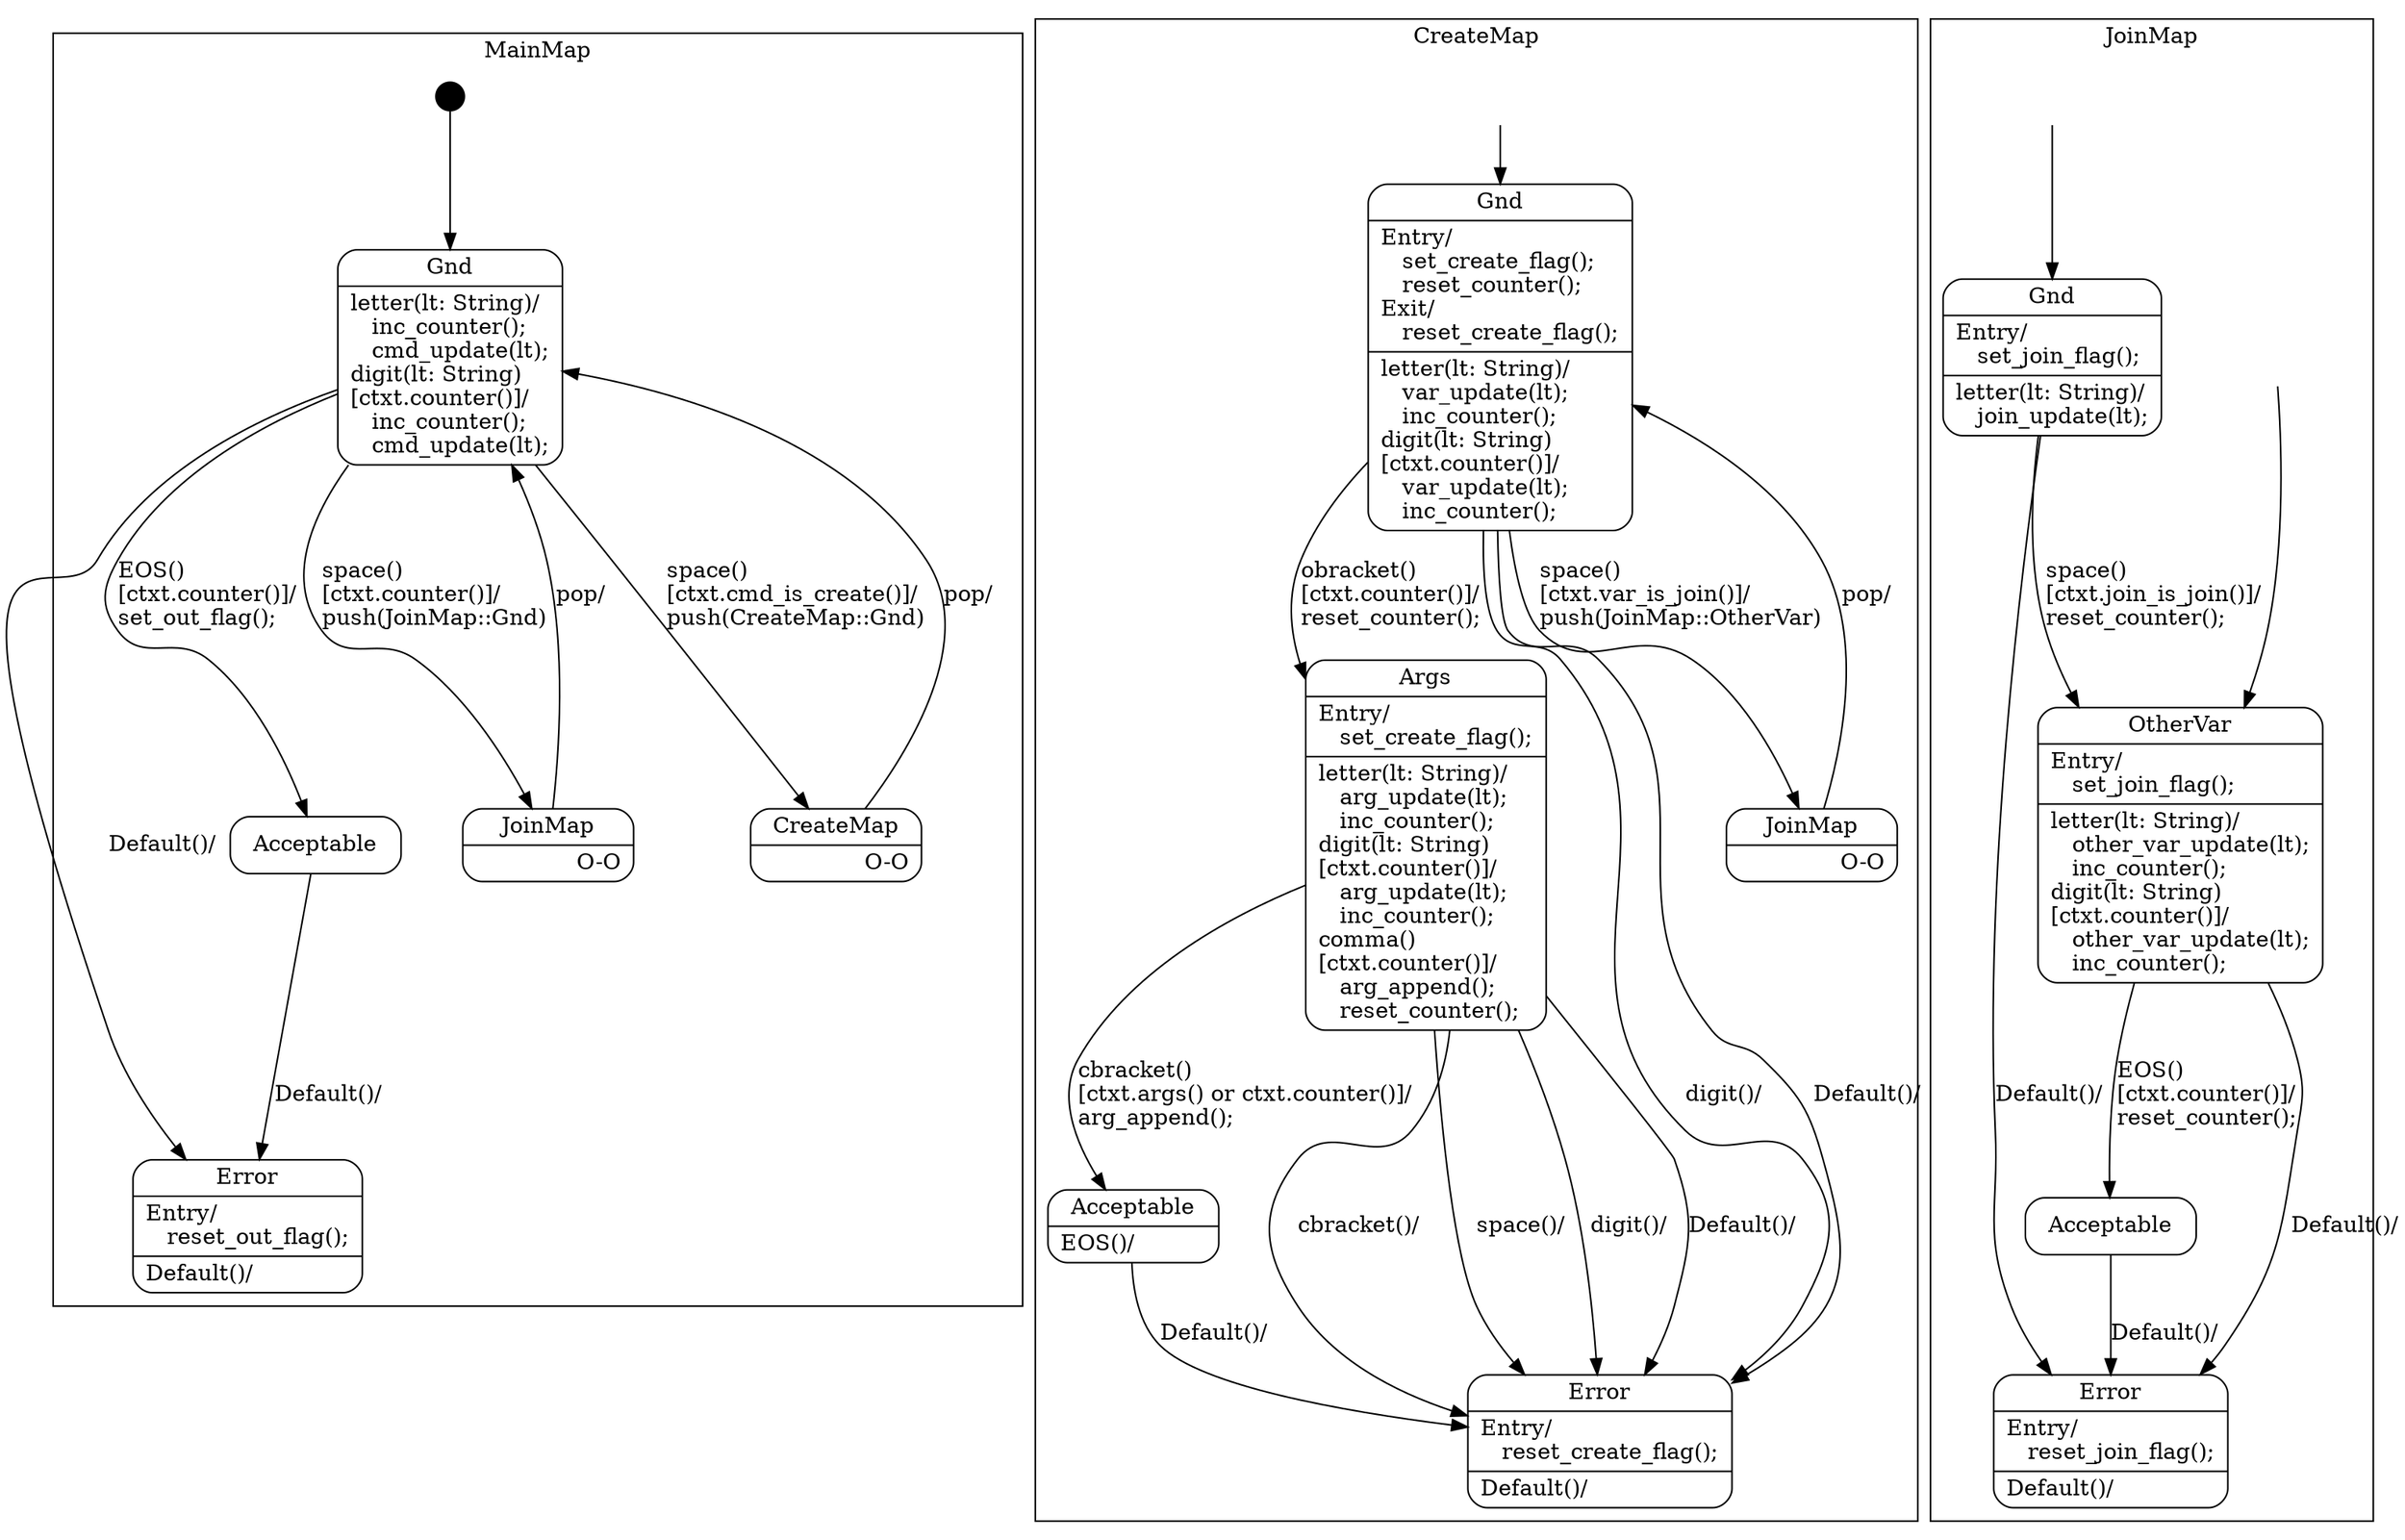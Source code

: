 digraph Detector {

    node
        [shape=Mrecord width=1.5];

    subgraph cluster_MainMap {

        label="MainMap";

        //
        // States (Nodes)
        //

        "MainMap::Gnd"
            [label="{Gnd|letter(lt: String)/\l&nbsp;&nbsp;&nbsp;inc_counter();\l&nbsp;&nbsp;&nbsp;cmd_update(lt);\ldigit(lt: String)\l\[ctxt.counter()\]/\l&nbsp;&nbsp;&nbsp;inc_counter();\l&nbsp;&nbsp;&nbsp;cmd_update(lt);\l}"];

        "MainMap::Error"
            [label="{Error|Entry/\l&nbsp;&nbsp;&nbsp;reset_out_flag();\l|Default()/\l}"];

        "MainMap::Acceptable"
            [label="{Acceptable}"];

        "MainMap::Gnd::JoinMap"
            [label="{JoinMap|O-O\r}"]

        "MainMap::Gnd::CreateMap"
            [label="{CreateMap|O-O\r}"]

        "%start"
            [label="" shape=circle style=filled fillcolor=black width=0.25];

    }

    subgraph cluster_CreateMap {

        label="CreateMap";

        //
        // States (Nodes)
        //

        "CreateMap::Gnd"
            [label="{Gnd|Entry/\l&nbsp;&nbsp;&nbsp;set_create_flag();\l&nbsp;&nbsp;&nbsp;reset_counter();\lExit/\l&nbsp;&nbsp;&nbsp;reset_create_flag();\l|letter(lt: String)/\l&nbsp;&nbsp;&nbsp;var_update(lt);\l&nbsp;&nbsp;&nbsp;inc_counter();\ldigit(lt: String)\l\[ctxt.counter()\]/\l&nbsp;&nbsp;&nbsp;var_update(lt);\l&nbsp;&nbsp;&nbsp;inc_counter();\l}"];

        "CreateMap::Args"
            [label="{Args|Entry/\l&nbsp;&nbsp;&nbsp;set_create_flag();\l|letter(lt: String)/\l&nbsp;&nbsp;&nbsp;arg_update(lt);\l&nbsp;&nbsp;&nbsp;inc_counter();\ldigit(lt: String)\l\[ctxt.counter()\]/\l&nbsp;&nbsp;&nbsp;arg_update(lt);\l&nbsp;&nbsp;&nbsp;inc_counter();\lcomma()\l\[ctxt.counter()\]/\l&nbsp;&nbsp;&nbsp;arg_append();\l&nbsp;&nbsp;&nbsp;reset_counter();\l}"];

        "CreateMap::Acceptable"
            [label="{Acceptable|EOS()/\l}"];

        "CreateMap::Error"
            [label="{Error|Entry/\l&nbsp;&nbsp;&nbsp;reset_create_flag();\l|Default()/\l}"];

        "CreateMap::Gnd::JoinMap"
            [label="{JoinMap|O-O\r}"]

        "push(CreateMap::Gnd)"
            [label="" shape=plaintext];

    }

    subgraph cluster_JoinMap {

        label="JoinMap";

        //
        // States (Nodes)
        //

        "JoinMap::Gnd"
            [label="{Gnd|Entry/\l&nbsp;&nbsp;&nbsp;set_join_flag();\l|letter(lt: String)/\l&nbsp;&nbsp;&nbsp;join_update(lt);\l}"];

        "JoinMap::OtherVar"
            [label="{OtherVar|Entry/\l&nbsp;&nbsp;&nbsp;set_join_flag();\l|letter(lt: String)/\l&nbsp;&nbsp;&nbsp;other_var_update(lt);\l&nbsp;&nbsp;&nbsp;inc_counter();\ldigit(lt: String)\l\[ctxt.counter()\]/\l&nbsp;&nbsp;&nbsp;other_var_update(lt);\l&nbsp;&nbsp;&nbsp;inc_counter();\l}"];

        "JoinMap::Error"
            [label="{Error|Entry/\l&nbsp;&nbsp;&nbsp;reset_join_flag();\l|Default()/\l}"];

        "JoinMap::Acceptable"
            [label="{Acceptable}"];

        "push(JoinMap::OtherVar)"
            [label="" shape=plaintext];

        "push(JoinMap::Gnd)"
            [label="" shape=plaintext];

    }

    //
    // Transitions (Edges)
    //

    "MainMap::Gnd" -> "MainMap::Gnd::CreateMap"
        [label="space()\l\[ctxt.cmd_is_create()\]/\lpush(CreateMap::Gnd)\l"];

    "MainMap::Gnd" -> "MainMap::Gnd::JoinMap"
        [label="space()\l\[ctxt.counter()\]/\lpush(JoinMap::Gnd)\l"];

    "MainMap::Gnd" -> "MainMap::Acceptable"
        [label="EOS()\l\[ctxt.counter()\]/\lset_out_flag();\l"];

    "MainMap::Gnd" -> "MainMap::Error"
        [label="Default()/\l"];

    "MainMap::Acceptable" -> "MainMap::Error"
        [label="Default()/\l"];

    "MainMap::Gnd::JoinMap" -> "MainMap::Gnd"
        [label="pop/"]

    "MainMap::Gnd::CreateMap" -> "MainMap::Gnd"
        [label="pop/"]

    "%start" -> "MainMap::Gnd"

    "CreateMap::Gnd" -> "CreateMap::Args"
        [label="obracket()\l\[ctxt.counter()\]/\lreset_counter();\l"];

    "CreateMap::Gnd" -> "CreateMap::Gnd::JoinMap"
        [label="space()\l\[ctxt.var_is_join()\]/\lpush(JoinMap::OtherVar)\l"];

    "CreateMap::Gnd" -> "CreateMap::Error"
        [label="digit()/\l"];

    "CreateMap::Gnd" -> "CreateMap::Error"
        [label="Default()/\l"];

    "CreateMap::Args" -> "CreateMap::Acceptable"
        [label="cbracket()\l\[ctxt.args() or ctxt.counter()\]/\larg_append();\l"];

    "CreateMap::Args" -> "CreateMap::Error"
        [label="cbracket()/\l"];

    "CreateMap::Args" -> "CreateMap::Error"
        [label="space()/\l"];

    "CreateMap::Args" -> "CreateMap::Error"
        [label="digit()/\l"];

    "CreateMap::Args" -> "CreateMap::Error"
        [label="Default()/\l"];

    "CreateMap::Acceptable" -> "CreateMap::Error"
        [label="Default()/\l"];

    "CreateMap::Gnd::JoinMap" -> "CreateMap::Gnd"
        [label="pop/"]

    "push(CreateMap::Gnd)" -> "CreateMap::Gnd"
        [arrowtail=odot];

    "JoinMap::Gnd" -> "JoinMap::OtherVar"
        [label="space()\l\[ctxt.join_is_join()\]/\lreset_counter();\l"];

    "JoinMap::Gnd" -> "JoinMap::Error"
        [label="Default()/\l"];

    "JoinMap::OtherVar" -> "JoinMap::Acceptable"
        [label="EOS()\l\[ctxt.counter()\]/\lreset_counter();\l"];

    "JoinMap::OtherVar" -> "JoinMap::Error"
        [label="Default()/\l"];

    "JoinMap::Acceptable" -> "JoinMap::Error"
        [label="Default()/\l"];

    "push(JoinMap::OtherVar)" -> "JoinMap::OtherVar"
        [arrowtail=odot];

    "push(JoinMap::Gnd)" -> "JoinMap::Gnd"
        [arrowtail=odot];

}
